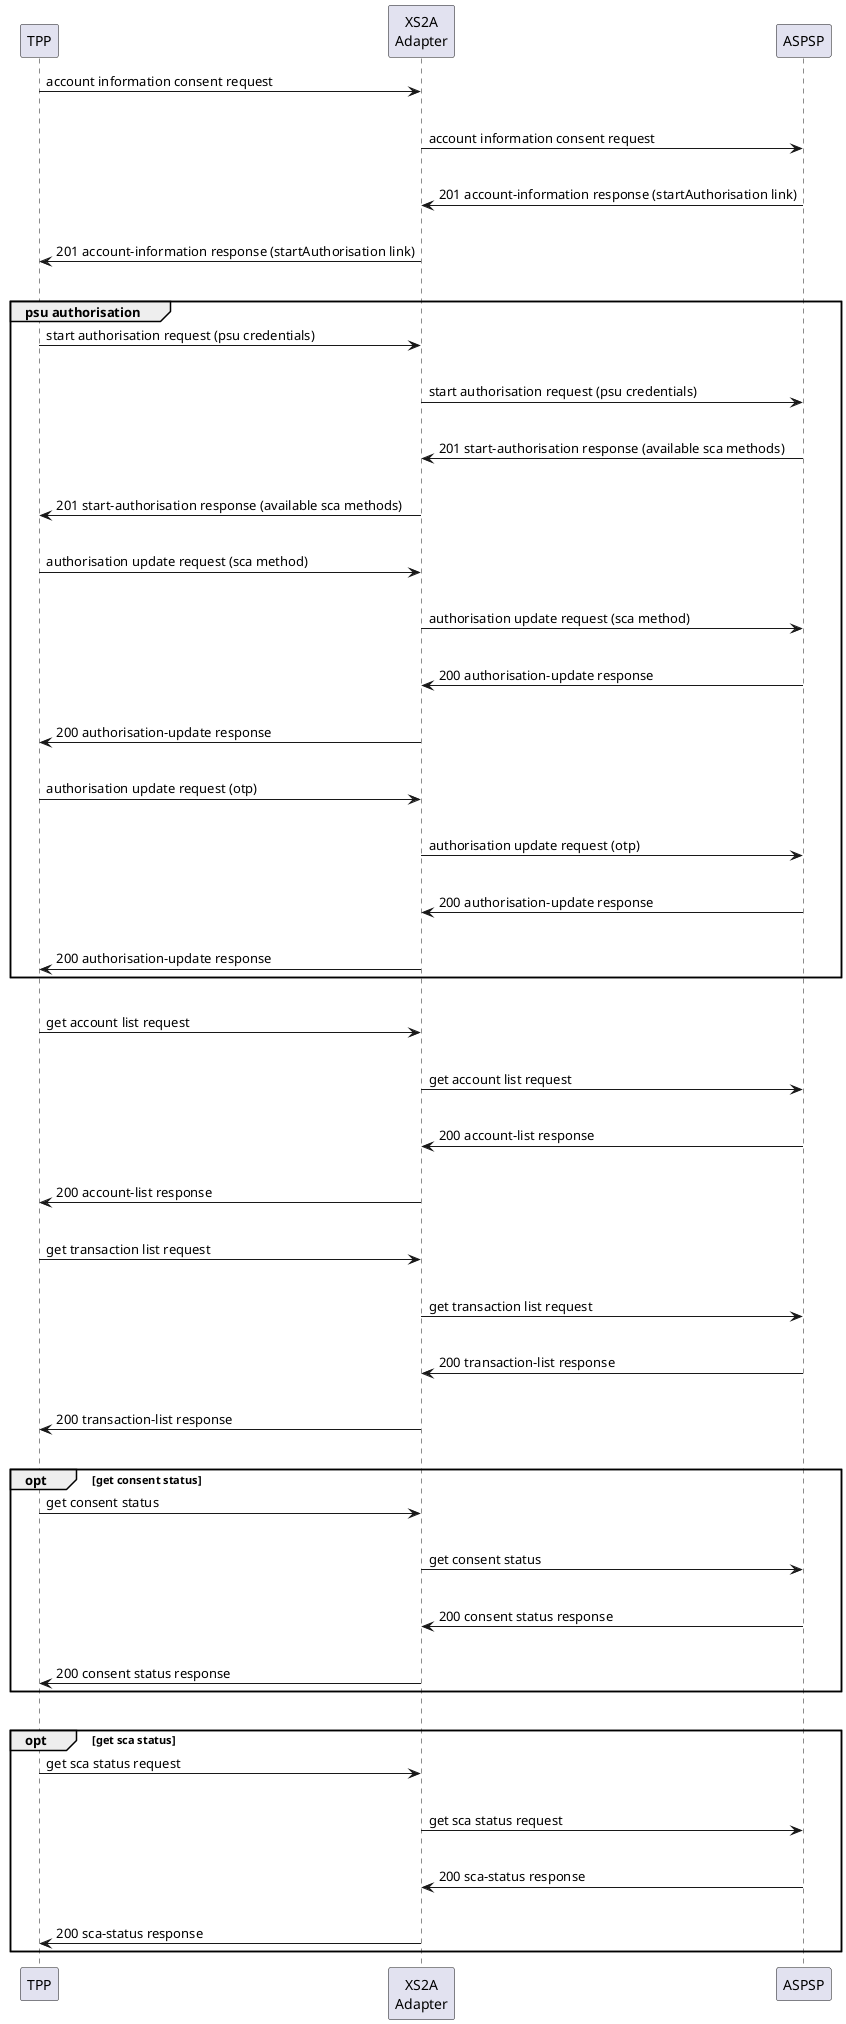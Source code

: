 @startuml
participant tpp as "TPP"
participant adapter as "XS2A\nAdapter"
participant bank as "ASPSP"

tpp->adapter: account information consent request
|||
adapter->bank: account information consent request
|||
adapter<-bank: 201 account-information response (startAuthorisation link)
|||
tpp<-adapter: 201 account-information response (startAuthorisation link)
|||
group psu authorisation
tpp->adapter: start authorisation request (psu credentials)
|||
adapter->bank: start authorisation request (psu credentials)
|||
adapter<-bank: 201 start-authorisation response (available sca methods)
|||
tpp<-adapter: 201 start-authorisation response (available sca methods)
|||
tpp->adapter: authorisation update request (sca method)
|||
adapter->bank: authorisation update request (sca method)
|||
adapter<-bank: 200 authorisation-update response
|||
tpp<-adapter: 200 authorisation-update response
|||
tpp->adapter: authorisation update request (otp)
|||
adapter->bank: authorisation update request (otp)
|||
adapter<-bank: 200 authorisation-update response
|||
tpp<-adapter: 200 authorisation-update response
end
|||
tpp->adapter: get account list request
|||
adapter->bank: get account list request
|||
adapter<-bank: 200 account-list response
|||
tpp<-adapter: 200 account-list response
|||
tpp->adapter: get transaction list request
|||
adapter->bank: get transaction list request
|||
adapter<-bank: 200 transaction-list response
|||
tpp<-adapter: 200 transaction-list response
|||
opt get consent status
tpp->adapter: get consent status
|||
adapter->bank: get consent status
|||
adapter<-bank: 200 consent status response
|||
tpp<-adapter: 200 consent status response
end
|||
opt get sca status
tpp->adapter: get sca status request
|||
adapter->bank: get sca status request
|||
adapter<-bank: 200 sca-status response
|||
tpp<-adapter: 200 sca-status response
end
@enduml
